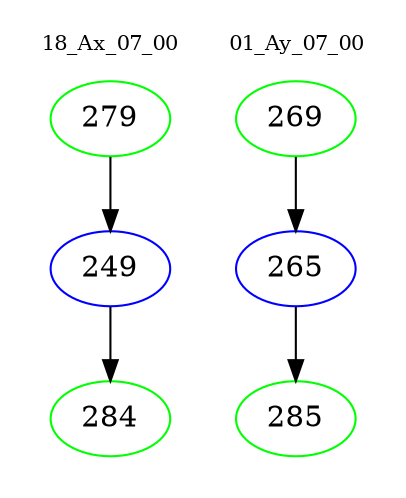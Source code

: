 digraph{
subgraph cluster_0 {
color = white
label = "18_Ax_07_00";
fontsize=10;
T0_279 [label="279", color="green"]
T0_279 -> T0_249 [color="black"]
T0_249 [label="249", color="blue"]
T0_249 -> T0_284 [color="black"]
T0_284 [label="284", color="green"]
}
subgraph cluster_1 {
color = white
label = "01_Ay_07_00";
fontsize=10;
T1_269 [label="269", color="green"]
T1_269 -> T1_265 [color="black"]
T1_265 [label="265", color="blue"]
T1_265 -> T1_285 [color="black"]
T1_285 [label="285", color="green"]
}
}
